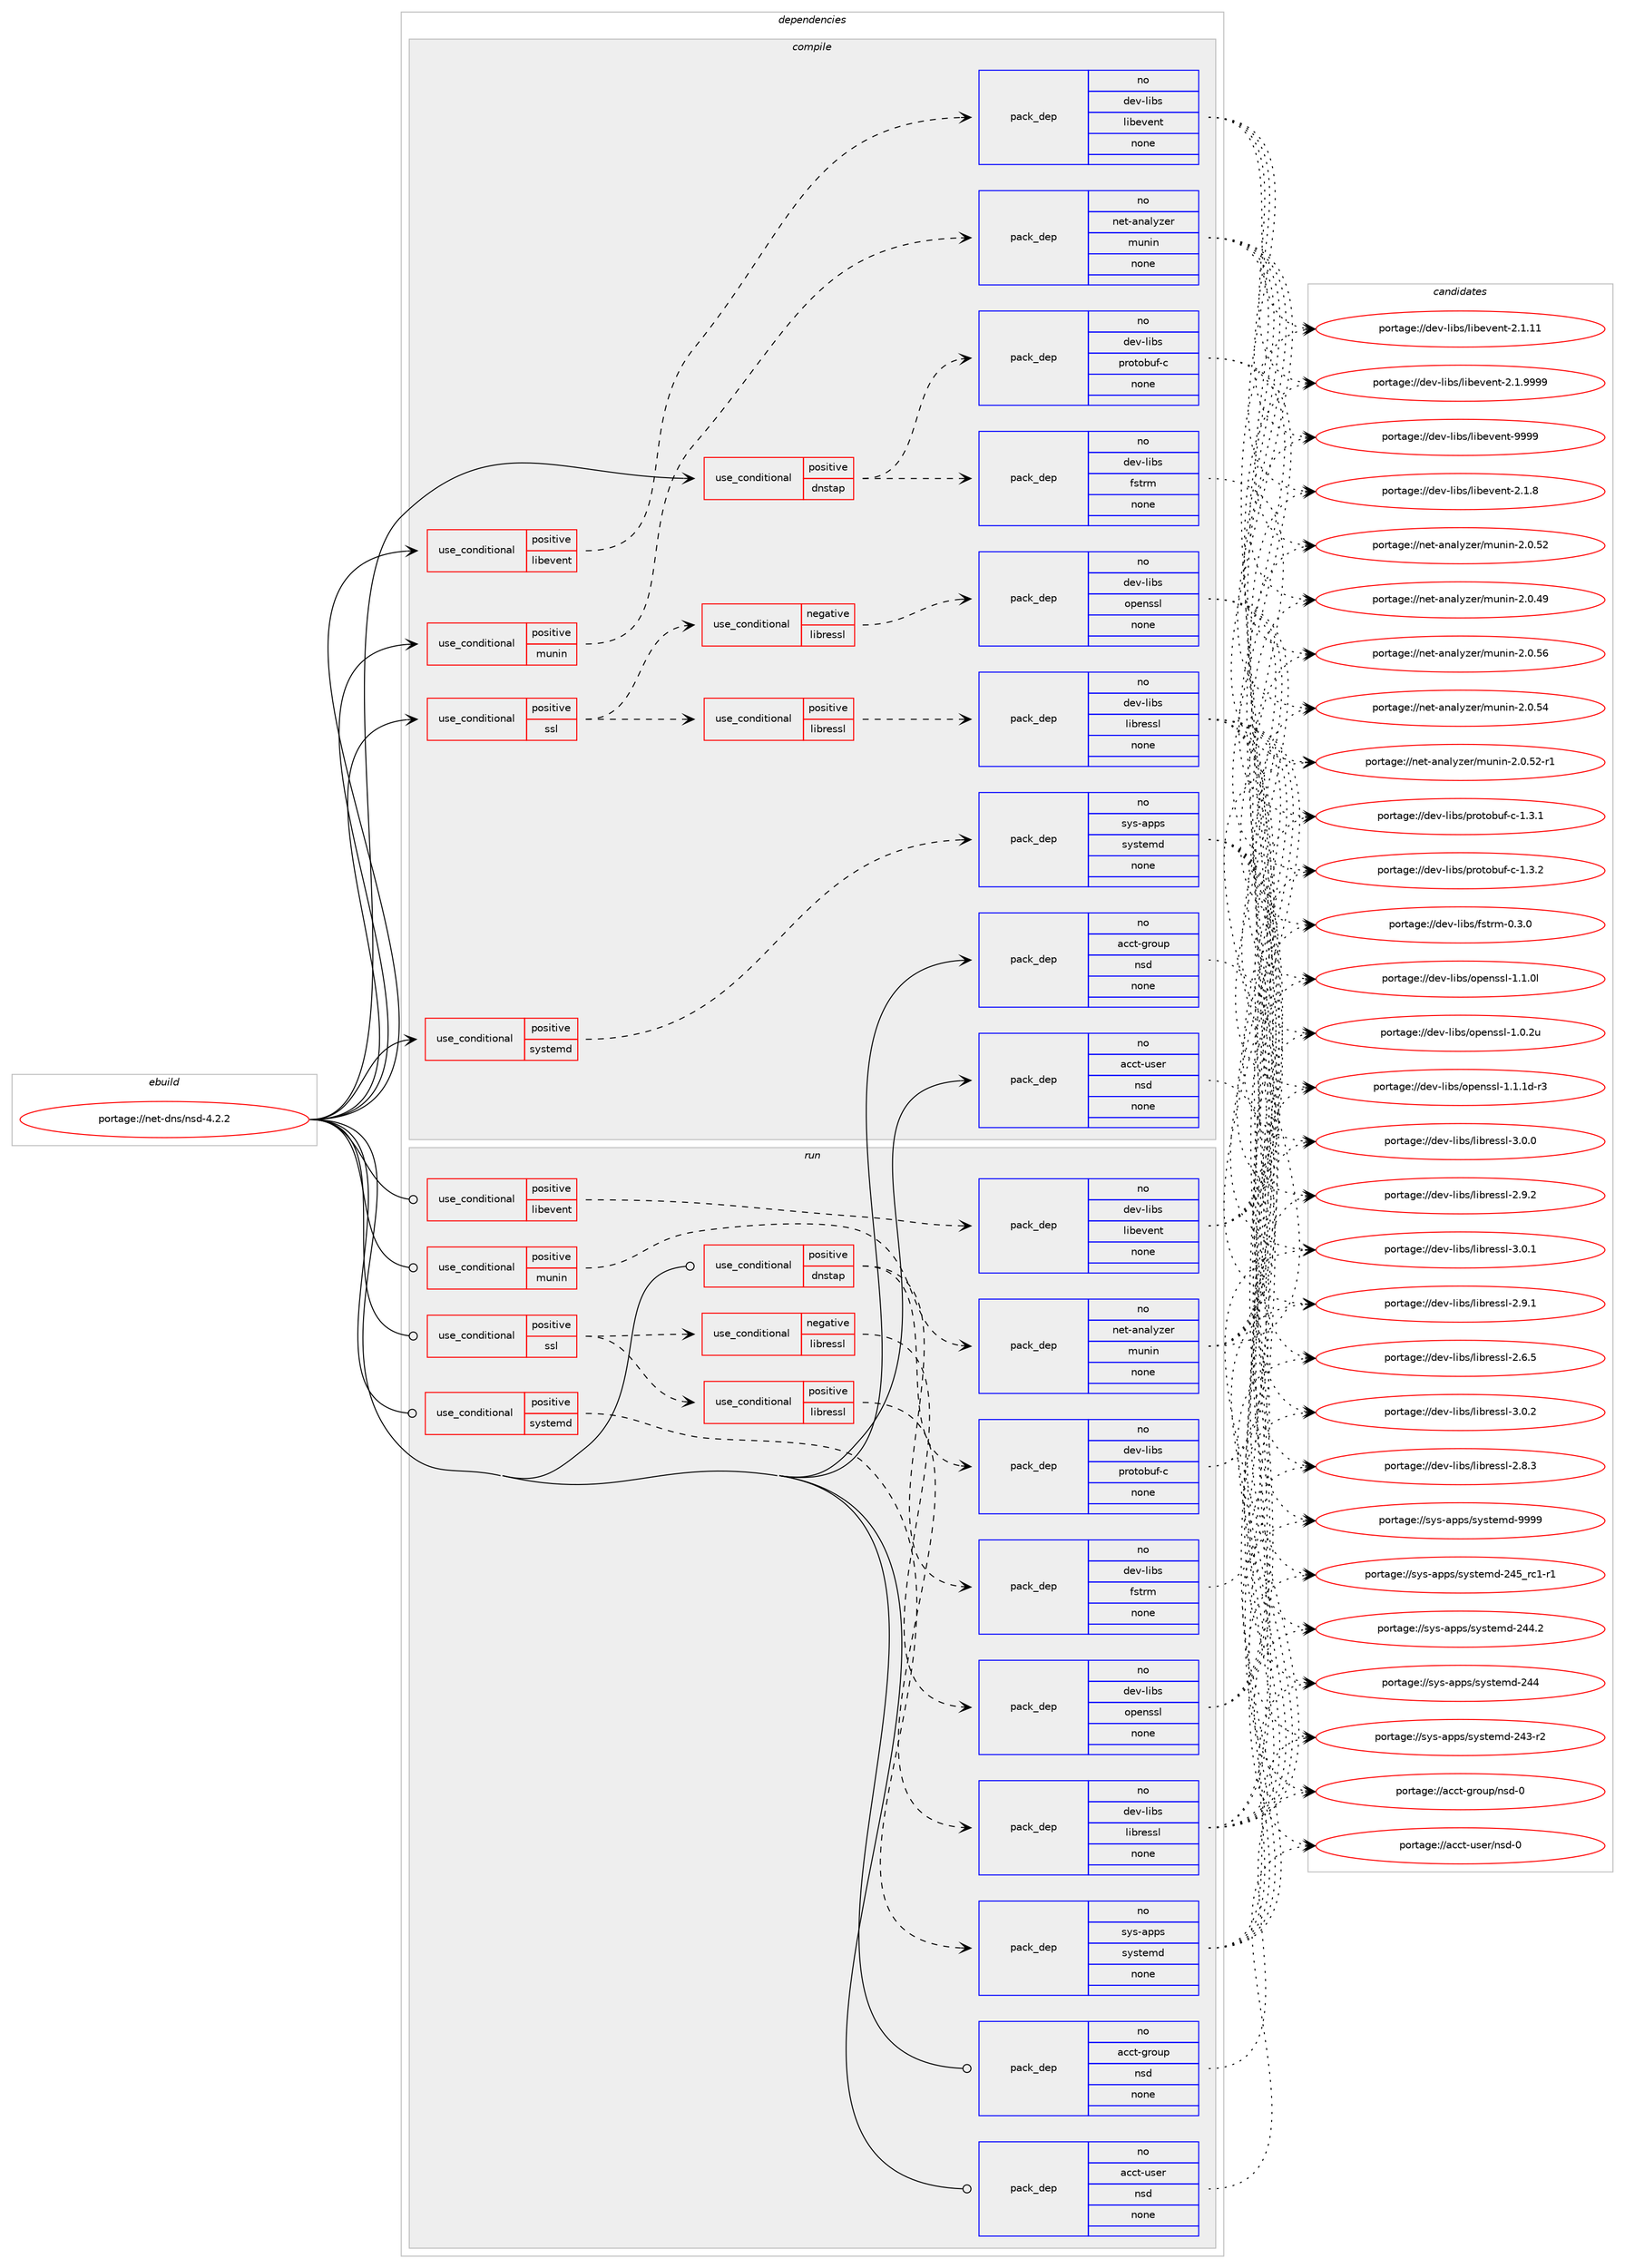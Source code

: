 digraph prolog {

# *************
# Graph options
# *************

newrank=true;
concentrate=true;
compound=true;
graph [rankdir=LR,fontname=Helvetica,fontsize=10,ranksep=1.5];#, ranksep=2.5, nodesep=0.2];
edge  [arrowhead=vee];
node  [fontname=Helvetica,fontsize=10];

# **********
# The ebuild
# **********

subgraph cluster_leftcol {
color=gray;
rank=same;
label=<<i>ebuild</i>>;
id [label="portage://net-dns/nsd-4.2.2", color=red, width=4, href="../net-dns/nsd-4.2.2.svg"];
}

# ****************
# The dependencies
# ****************

subgraph cluster_midcol {
color=gray;
label=<<i>dependencies</i>>;
subgraph cluster_compile {
fillcolor="#eeeeee";
style=filled;
label=<<i>compile</i>>;
subgraph cond33774 {
dependency152547 [label=<<TABLE BORDER="0" CELLBORDER="1" CELLSPACING="0" CELLPADDING="4"><TR><TD ROWSPAN="3" CELLPADDING="10">use_conditional</TD></TR><TR><TD>positive</TD></TR><TR><TD>dnstap</TD></TR></TABLE>>, shape=none, color=red];
subgraph pack116284 {
dependency152548 [label=<<TABLE BORDER="0" CELLBORDER="1" CELLSPACING="0" CELLPADDING="4" WIDTH="220"><TR><TD ROWSPAN="6" CELLPADDING="30">pack_dep</TD></TR><TR><TD WIDTH="110">no</TD></TR><TR><TD>dev-libs</TD></TR><TR><TD>fstrm</TD></TR><TR><TD>none</TD></TR><TR><TD></TD></TR></TABLE>>, shape=none, color=blue];
}
dependency152547:e -> dependency152548:w [weight=20,style="dashed",arrowhead="vee"];
subgraph pack116285 {
dependency152549 [label=<<TABLE BORDER="0" CELLBORDER="1" CELLSPACING="0" CELLPADDING="4" WIDTH="220"><TR><TD ROWSPAN="6" CELLPADDING="30">pack_dep</TD></TR><TR><TD WIDTH="110">no</TD></TR><TR><TD>dev-libs</TD></TR><TR><TD>protobuf-c</TD></TR><TR><TD>none</TD></TR><TR><TD></TD></TR></TABLE>>, shape=none, color=blue];
}
dependency152547:e -> dependency152549:w [weight=20,style="dashed",arrowhead="vee"];
}
id:e -> dependency152547:w [weight=20,style="solid",arrowhead="vee"];
subgraph cond33775 {
dependency152550 [label=<<TABLE BORDER="0" CELLBORDER="1" CELLSPACING="0" CELLPADDING="4"><TR><TD ROWSPAN="3" CELLPADDING="10">use_conditional</TD></TR><TR><TD>positive</TD></TR><TR><TD>libevent</TD></TR></TABLE>>, shape=none, color=red];
subgraph pack116286 {
dependency152551 [label=<<TABLE BORDER="0" CELLBORDER="1" CELLSPACING="0" CELLPADDING="4" WIDTH="220"><TR><TD ROWSPAN="6" CELLPADDING="30">pack_dep</TD></TR><TR><TD WIDTH="110">no</TD></TR><TR><TD>dev-libs</TD></TR><TR><TD>libevent</TD></TR><TR><TD>none</TD></TR><TR><TD></TD></TR></TABLE>>, shape=none, color=blue];
}
dependency152550:e -> dependency152551:w [weight=20,style="dashed",arrowhead="vee"];
}
id:e -> dependency152550:w [weight=20,style="solid",arrowhead="vee"];
subgraph cond33776 {
dependency152552 [label=<<TABLE BORDER="0" CELLBORDER="1" CELLSPACING="0" CELLPADDING="4"><TR><TD ROWSPAN="3" CELLPADDING="10">use_conditional</TD></TR><TR><TD>positive</TD></TR><TR><TD>munin</TD></TR></TABLE>>, shape=none, color=red];
subgraph pack116287 {
dependency152553 [label=<<TABLE BORDER="0" CELLBORDER="1" CELLSPACING="0" CELLPADDING="4" WIDTH="220"><TR><TD ROWSPAN="6" CELLPADDING="30">pack_dep</TD></TR><TR><TD WIDTH="110">no</TD></TR><TR><TD>net-analyzer</TD></TR><TR><TD>munin</TD></TR><TR><TD>none</TD></TR><TR><TD></TD></TR></TABLE>>, shape=none, color=blue];
}
dependency152552:e -> dependency152553:w [weight=20,style="dashed",arrowhead="vee"];
}
id:e -> dependency152552:w [weight=20,style="solid",arrowhead="vee"];
subgraph cond33777 {
dependency152554 [label=<<TABLE BORDER="0" CELLBORDER="1" CELLSPACING="0" CELLPADDING="4"><TR><TD ROWSPAN="3" CELLPADDING="10">use_conditional</TD></TR><TR><TD>positive</TD></TR><TR><TD>ssl</TD></TR></TABLE>>, shape=none, color=red];
subgraph cond33778 {
dependency152555 [label=<<TABLE BORDER="0" CELLBORDER="1" CELLSPACING="0" CELLPADDING="4"><TR><TD ROWSPAN="3" CELLPADDING="10">use_conditional</TD></TR><TR><TD>negative</TD></TR><TR><TD>libressl</TD></TR></TABLE>>, shape=none, color=red];
subgraph pack116288 {
dependency152556 [label=<<TABLE BORDER="0" CELLBORDER="1" CELLSPACING="0" CELLPADDING="4" WIDTH="220"><TR><TD ROWSPAN="6" CELLPADDING="30">pack_dep</TD></TR><TR><TD WIDTH="110">no</TD></TR><TR><TD>dev-libs</TD></TR><TR><TD>openssl</TD></TR><TR><TD>none</TD></TR><TR><TD></TD></TR></TABLE>>, shape=none, color=blue];
}
dependency152555:e -> dependency152556:w [weight=20,style="dashed",arrowhead="vee"];
}
dependency152554:e -> dependency152555:w [weight=20,style="dashed",arrowhead="vee"];
subgraph cond33779 {
dependency152557 [label=<<TABLE BORDER="0" CELLBORDER="1" CELLSPACING="0" CELLPADDING="4"><TR><TD ROWSPAN="3" CELLPADDING="10">use_conditional</TD></TR><TR><TD>positive</TD></TR><TR><TD>libressl</TD></TR></TABLE>>, shape=none, color=red];
subgraph pack116289 {
dependency152558 [label=<<TABLE BORDER="0" CELLBORDER="1" CELLSPACING="0" CELLPADDING="4" WIDTH="220"><TR><TD ROWSPAN="6" CELLPADDING="30">pack_dep</TD></TR><TR><TD WIDTH="110">no</TD></TR><TR><TD>dev-libs</TD></TR><TR><TD>libressl</TD></TR><TR><TD>none</TD></TR><TR><TD></TD></TR></TABLE>>, shape=none, color=blue];
}
dependency152557:e -> dependency152558:w [weight=20,style="dashed",arrowhead="vee"];
}
dependency152554:e -> dependency152557:w [weight=20,style="dashed",arrowhead="vee"];
}
id:e -> dependency152554:w [weight=20,style="solid",arrowhead="vee"];
subgraph cond33780 {
dependency152559 [label=<<TABLE BORDER="0" CELLBORDER="1" CELLSPACING="0" CELLPADDING="4"><TR><TD ROWSPAN="3" CELLPADDING="10">use_conditional</TD></TR><TR><TD>positive</TD></TR><TR><TD>systemd</TD></TR></TABLE>>, shape=none, color=red];
subgraph pack116290 {
dependency152560 [label=<<TABLE BORDER="0" CELLBORDER="1" CELLSPACING="0" CELLPADDING="4" WIDTH="220"><TR><TD ROWSPAN="6" CELLPADDING="30">pack_dep</TD></TR><TR><TD WIDTH="110">no</TD></TR><TR><TD>sys-apps</TD></TR><TR><TD>systemd</TD></TR><TR><TD>none</TD></TR><TR><TD></TD></TR></TABLE>>, shape=none, color=blue];
}
dependency152559:e -> dependency152560:w [weight=20,style="dashed",arrowhead="vee"];
}
id:e -> dependency152559:w [weight=20,style="solid",arrowhead="vee"];
subgraph pack116291 {
dependency152561 [label=<<TABLE BORDER="0" CELLBORDER="1" CELLSPACING="0" CELLPADDING="4" WIDTH="220"><TR><TD ROWSPAN="6" CELLPADDING="30">pack_dep</TD></TR><TR><TD WIDTH="110">no</TD></TR><TR><TD>acct-group</TD></TR><TR><TD>nsd</TD></TR><TR><TD>none</TD></TR><TR><TD></TD></TR></TABLE>>, shape=none, color=blue];
}
id:e -> dependency152561:w [weight=20,style="solid",arrowhead="vee"];
subgraph pack116292 {
dependency152562 [label=<<TABLE BORDER="0" CELLBORDER="1" CELLSPACING="0" CELLPADDING="4" WIDTH="220"><TR><TD ROWSPAN="6" CELLPADDING="30">pack_dep</TD></TR><TR><TD WIDTH="110">no</TD></TR><TR><TD>acct-user</TD></TR><TR><TD>nsd</TD></TR><TR><TD>none</TD></TR><TR><TD></TD></TR></TABLE>>, shape=none, color=blue];
}
id:e -> dependency152562:w [weight=20,style="solid",arrowhead="vee"];
}
subgraph cluster_compileandrun {
fillcolor="#eeeeee";
style=filled;
label=<<i>compile and run</i>>;
}
subgraph cluster_run {
fillcolor="#eeeeee";
style=filled;
label=<<i>run</i>>;
subgraph cond33781 {
dependency152563 [label=<<TABLE BORDER="0" CELLBORDER="1" CELLSPACING="0" CELLPADDING="4"><TR><TD ROWSPAN="3" CELLPADDING="10">use_conditional</TD></TR><TR><TD>positive</TD></TR><TR><TD>dnstap</TD></TR></TABLE>>, shape=none, color=red];
subgraph pack116293 {
dependency152564 [label=<<TABLE BORDER="0" CELLBORDER="1" CELLSPACING="0" CELLPADDING="4" WIDTH="220"><TR><TD ROWSPAN="6" CELLPADDING="30">pack_dep</TD></TR><TR><TD WIDTH="110">no</TD></TR><TR><TD>dev-libs</TD></TR><TR><TD>fstrm</TD></TR><TR><TD>none</TD></TR><TR><TD></TD></TR></TABLE>>, shape=none, color=blue];
}
dependency152563:e -> dependency152564:w [weight=20,style="dashed",arrowhead="vee"];
subgraph pack116294 {
dependency152565 [label=<<TABLE BORDER="0" CELLBORDER="1" CELLSPACING="0" CELLPADDING="4" WIDTH="220"><TR><TD ROWSPAN="6" CELLPADDING="30">pack_dep</TD></TR><TR><TD WIDTH="110">no</TD></TR><TR><TD>dev-libs</TD></TR><TR><TD>protobuf-c</TD></TR><TR><TD>none</TD></TR><TR><TD></TD></TR></TABLE>>, shape=none, color=blue];
}
dependency152563:e -> dependency152565:w [weight=20,style="dashed",arrowhead="vee"];
}
id:e -> dependency152563:w [weight=20,style="solid",arrowhead="odot"];
subgraph cond33782 {
dependency152566 [label=<<TABLE BORDER="0" CELLBORDER="1" CELLSPACING="0" CELLPADDING="4"><TR><TD ROWSPAN="3" CELLPADDING="10">use_conditional</TD></TR><TR><TD>positive</TD></TR><TR><TD>libevent</TD></TR></TABLE>>, shape=none, color=red];
subgraph pack116295 {
dependency152567 [label=<<TABLE BORDER="0" CELLBORDER="1" CELLSPACING="0" CELLPADDING="4" WIDTH="220"><TR><TD ROWSPAN="6" CELLPADDING="30">pack_dep</TD></TR><TR><TD WIDTH="110">no</TD></TR><TR><TD>dev-libs</TD></TR><TR><TD>libevent</TD></TR><TR><TD>none</TD></TR><TR><TD></TD></TR></TABLE>>, shape=none, color=blue];
}
dependency152566:e -> dependency152567:w [weight=20,style="dashed",arrowhead="vee"];
}
id:e -> dependency152566:w [weight=20,style="solid",arrowhead="odot"];
subgraph cond33783 {
dependency152568 [label=<<TABLE BORDER="0" CELLBORDER="1" CELLSPACING="0" CELLPADDING="4"><TR><TD ROWSPAN="3" CELLPADDING="10">use_conditional</TD></TR><TR><TD>positive</TD></TR><TR><TD>munin</TD></TR></TABLE>>, shape=none, color=red];
subgraph pack116296 {
dependency152569 [label=<<TABLE BORDER="0" CELLBORDER="1" CELLSPACING="0" CELLPADDING="4" WIDTH="220"><TR><TD ROWSPAN="6" CELLPADDING="30">pack_dep</TD></TR><TR><TD WIDTH="110">no</TD></TR><TR><TD>net-analyzer</TD></TR><TR><TD>munin</TD></TR><TR><TD>none</TD></TR><TR><TD></TD></TR></TABLE>>, shape=none, color=blue];
}
dependency152568:e -> dependency152569:w [weight=20,style="dashed",arrowhead="vee"];
}
id:e -> dependency152568:w [weight=20,style="solid",arrowhead="odot"];
subgraph cond33784 {
dependency152570 [label=<<TABLE BORDER="0" CELLBORDER="1" CELLSPACING="0" CELLPADDING="4"><TR><TD ROWSPAN="3" CELLPADDING="10">use_conditional</TD></TR><TR><TD>positive</TD></TR><TR><TD>ssl</TD></TR></TABLE>>, shape=none, color=red];
subgraph cond33785 {
dependency152571 [label=<<TABLE BORDER="0" CELLBORDER="1" CELLSPACING="0" CELLPADDING="4"><TR><TD ROWSPAN="3" CELLPADDING="10">use_conditional</TD></TR><TR><TD>negative</TD></TR><TR><TD>libressl</TD></TR></TABLE>>, shape=none, color=red];
subgraph pack116297 {
dependency152572 [label=<<TABLE BORDER="0" CELLBORDER="1" CELLSPACING="0" CELLPADDING="4" WIDTH="220"><TR><TD ROWSPAN="6" CELLPADDING="30">pack_dep</TD></TR><TR><TD WIDTH="110">no</TD></TR><TR><TD>dev-libs</TD></TR><TR><TD>openssl</TD></TR><TR><TD>none</TD></TR><TR><TD></TD></TR></TABLE>>, shape=none, color=blue];
}
dependency152571:e -> dependency152572:w [weight=20,style="dashed",arrowhead="vee"];
}
dependency152570:e -> dependency152571:w [weight=20,style="dashed",arrowhead="vee"];
subgraph cond33786 {
dependency152573 [label=<<TABLE BORDER="0" CELLBORDER="1" CELLSPACING="0" CELLPADDING="4"><TR><TD ROWSPAN="3" CELLPADDING="10">use_conditional</TD></TR><TR><TD>positive</TD></TR><TR><TD>libressl</TD></TR></TABLE>>, shape=none, color=red];
subgraph pack116298 {
dependency152574 [label=<<TABLE BORDER="0" CELLBORDER="1" CELLSPACING="0" CELLPADDING="4" WIDTH="220"><TR><TD ROWSPAN="6" CELLPADDING="30">pack_dep</TD></TR><TR><TD WIDTH="110">no</TD></TR><TR><TD>dev-libs</TD></TR><TR><TD>libressl</TD></TR><TR><TD>none</TD></TR><TR><TD></TD></TR></TABLE>>, shape=none, color=blue];
}
dependency152573:e -> dependency152574:w [weight=20,style="dashed",arrowhead="vee"];
}
dependency152570:e -> dependency152573:w [weight=20,style="dashed",arrowhead="vee"];
}
id:e -> dependency152570:w [weight=20,style="solid",arrowhead="odot"];
subgraph cond33787 {
dependency152575 [label=<<TABLE BORDER="0" CELLBORDER="1" CELLSPACING="0" CELLPADDING="4"><TR><TD ROWSPAN="3" CELLPADDING="10">use_conditional</TD></TR><TR><TD>positive</TD></TR><TR><TD>systemd</TD></TR></TABLE>>, shape=none, color=red];
subgraph pack116299 {
dependency152576 [label=<<TABLE BORDER="0" CELLBORDER="1" CELLSPACING="0" CELLPADDING="4" WIDTH="220"><TR><TD ROWSPAN="6" CELLPADDING="30">pack_dep</TD></TR><TR><TD WIDTH="110">no</TD></TR><TR><TD>sys-apps</TD></TR><TR><TD>systemd</TD></TR><TR><TD>none</TD></TR><TR><TD></TD></TR></TABLE>>, shape=none, color=blue];
}
dependency152575:e -> dependency152576:w [weight=20,style="dashed",arrowhead="vee"];
}
id:e -> dependency152575:w [weight=20,style="solid",arrowhead="odot"];
subgraph pack116300 {
dependency152577 [label=<<TABLE BORDER="0" CELLBORDER="1" CELLSPACING="0" CELLPADDING="4" WIDTH="220"><TR><TD ROWSPAN="6" CELLPADDING="30">pack_dep</TD></TR><TR><TD WIDTH="110">no</TD></TR><TR><TD>acct-group</TD></TR><TR><TD>nsd</TD></TR><TR><TD>none</TD></TR><TR><TD></TD></TR></TABLE>>, shape=none, color=blue];
}
id:e -> dependency152577:w [weight=20,style="solid",arrowhead="odot"];
subgraph pack116301 {
dependency152578 [label=<<TABLE BORDER="0" CELLBORDER="1" CELLSPACING="0" CELLPADDING="4" WIDTH="220"><TR><TD ROWSPAN="6" CELLPADDING="30">pack_dep</TD></TR><TR><TD WIDTH="110">no</TD></TR><TR><TD>acct-user</TD></TR><TR><TD>nsd</TD></TR><TR><TD>none</TD></TR><TR><TD></TD></TR></TABLE>>, shape=none, color=blue];
}
id:e -> dependency152578:w [weight=20,style="solid",arrowhead="odot"];
}
}

# **************
# The candidates
# **************

subgraph cluster_choices {
rank=same;
color=gray;
label=<<i>candidates</i>>;

subgraph choice116284 {
color=black;
nodesep=1;
choice100101118451081059811547102115116114109454846514648 [label="portage://dev-libs/fstrm-0.3.0", color=red, width=4,href="../dev-libs/fstrm-0.3.0.svg"];
dependency152548:e -> choice100101118451081059811547102115116114109454846514648:w [style=dotted,weight="100"];
}
subgraph choice116285 {
color=black;
nodesep=1;
choice100101118451081059811547112114111116111981171024599454946514650 [label="portage://dev-libs/protobuf-c-1.3.2", color=red, width=4,href="../dev-libs/protobuf-c-1.3.2.svg"];
choice100101118451081059811547112114111116111981171024599454946514649 [label="portage://dev-libs/protobuf-c-1.3.1", color=red, width=4,href="../dev-libs/protobuf-c-1.3.1.svg"];
dependency152549:e -> choice100101118451081059811547112114111116111981171024599454946514650:w [style=dotted,weight="100"];
dependency152549:e -> choice100101118451081059811547112114111116111981171024599454946514649:w [style=dotted,weight="100"];
}
subgraph choice116286 {
color=black;
nodesep=1;
choice100101118451081059811547108105981011181011101164557575757 [label="portage://dev-libs/libevent-9999", color=red, width=4,href="../dev-libs/libevent-9999.svg"];
choice10010111845108105981154710810598101118101110116455046494657575757 [label="portage://dev-libs/libevent-2.1.9999", color=red, width=4,href="../dev-libs/libevent-2.1.9999.svg"];
choice10010111845108105981154710810598101118101110116455046494656 [label="portage://dev-libs/libevent-2.1.8", color=red, width=4,href="../dev-libs/libevent-2.1.8.svg"];
choice1001011184510810598115471081059810111810111011645504649464949 [label="portage://dev-libs/libevent-2.1.11", color=red, width=4,href="../dev-libs/libevent-2.1.11.svg"];
dependency152551:e -> choice100101118451081059811547108105981011181011101164557575757:w [style=dotted,weight="100"];
dependency152551:e -> choice10010111845108105981154710810598101118101110116455046494657575757:w [style=dotted,weight="100"];
dependency152551:e -> choice10010111845108105981154710810598101118101110116455046494656:w [style=dotted,weight="100"];
dependency152551:e -> choice1001011184510810598115471081059810111810111011645504649464949:w [style=dotted,weight="100"];
}
subgraph choice116287 {
color=black;
nodesep=1;
choice1101011164597110971081211221011144710911711010511045504648465354 [label="portage://net-analyzer/munin-2.0.56", color=red, width=4,href="../net-analyzer/munin-2.0.56.svg"];
choice1101011164597110971081211221011144710911711010511045504648465352 [label="portage://net-analyzer/munin-2.0.54", color=red, width=4,href="../net-analyzer/munin-2.0.54.svg"];
choice11010111645971109710812112210111447109117110105110455046484653504511449 [label="portage://net-analyzer/munin-2.0.52-r1", color=red, width=4,href="../net-analyzer/munin-2.0.52-r1.svg"];
choice1101011164597110971081211221011144710911711010511045504648465350 [label="portage://net-analyzer/munin-2.0.52", color=red, width=4,href="../net-analyzer/munin-2.0.52.svg"];
choice1101011164597110971081211221011144710911711010511045504648465257 [label="portage://net-analyzer/munin-2.0.49", color=red, width=4,href="../net-analyzer/munin-2.0.49.svg"];
dependency152553:e -> choice1101011164597110971081211221011144710911711010511045504648465354:w [style=dotted,weight="100"];
dependency152553:e -> choice1101011164597110971081211221011144710911711010511045504648465352:w [style=dotted,weight="100"];
dependency152553:e -> choice11010111645971109710812112210111447109117110105110455046484653504511449:w [style=dotted,weight="100"];
dependency152553:e -> choice1101011164597110971081211221011144710911711010511045504648465350:w [style=dotted,weight="100"];
dependency152553:e -> choice1101011164597110971081211221011144710911711010511045504648465257:w [style=dotted,weight="100"];
}
subgraph choice116288 {
color=black;
nodesep=1;
choice1001011184510810598115471111121011101151151084549464946491004511451 [label="portage://dev-libs/openssl-1.1.1d-r3", color=red, width=4,href="../dev-libs/openssl-1.1.1d-r3.svg"];
choice100101118451081059811547111112101110115115108454946494648108 [label="portage://dev-libs/openssl-1.1.0l", color=red, width=4,href="../dev-libs/openssl-1.1.0l.svg"];
choice100101118451081059811547111112101110115115108454946484650117 [label="portage://dev-libs/openssl-1.0.2u", color=red, width=4,href="../dev-libs/openssl-1.0.2u.svg"];
dependency152556:e -> choice1001011184510810598115471111121011101151151084549464946491004511451:w [style=dotted,weight="100"];
dependency152556:e -> choice100101118451081059811547111112101110115115108454946494648108:w [style=dotted,weight="100"];
dependency152556:e -> choice100101118451081059811547111112101110115115108454946484650117:w [style=dotted,weight="100"];
}
subgraph choice116289 {
color=black;
nodesep=1;
choice10010111845108105981154710810598114101115115108455146484650 [label="portage://dev-libs/libressl-3.0.2", color=red, width=4,href="../dev-libs/libressl-3.0.2.svg"];
choice10010111845108105981154710810598114101115115108455146484649 [label="portage://dev-libs/libressl-3.0.1", color=red, width=4,href="../dev-libs/libressl-3.0.1.svg"];
choice10010111845108105981154710810598114101115115108455146484648 [label="portage://dev-libs/libressl-3.0.0", color=red, width=4,href="../dev-libs/libressl-3.0.0.svg"];
choice10010111845108105981154710810598114101115115108455046574650 [label="portage://dev-libs/libressl-2.9.2", color=red, width=4,href="../dev-libs/libressl-2.9.2.svg"];
choice10010111845108105981154710810598114101115115108455046574649 [label="portage://dev-libs/libressl-2.9.1", color=red, width=4,href="../dev-libs/libressl-2.9.1.svg"];
choice10010111845108105981154710810598114101115115108455046564651 [label="portage://dev-libs/libressl-2.8.3", color=red, width=4,href="../dev-libs/libressl-2.8.3.svg"];
choice10010111845108105981154710810598114101115115108455046544653 [label="portage://dev-libs/libressl-2.6.5", color=red, width=4,href="../dev-libs/libressl-2.6.5.svg"];
dependency152558:e -> choice10010111845108105981154710810598114101115115108455146484650:w [style=dotted,weight="100"];
dependency152558:e -> choice10010111845108105981154710810598114101115115108455146484649:w [style=dotted,weight="100"];
dependency152558:e -> choice10010111845108105981154710810598114101115115108455146484648:w [style=dotted,weight="100"];
dependency152558:e -> choice10010111845108105981154710810598114101115115108455046574650:w [style=dotted,weight="100"];
dependency152558:e -> choice10010111845108105981154710810598114101115115108455046574649:w [style=dotted,weight="100"];
dependency152558:e -> choice10010111845108105981154710810598114101115115108455046564651:w [style=dotted,weight="100"];
dependency152558:e -> choice10010111845108105981154710810598114101115115108455046544653:w [style=dotted,weight="100"];
}
subgraph choice116290 {
color=black;
nodesep=1;
choice1151211154597112112115471151211151161011091004557575757 [label="portage://sys-apps/systemd-9999", color=red, width=4,href="../sys-apps/systemd-9999.svg"];
choice115121115459711211211547115121115116101109100455052539511499494511449 [label="portage://sys-apps/systemd-245_rc1-r1", color=red, width=4,href="../sys-apps/systemd-245_rc1-r1.svg"];
choice115121115459711211211547115121115116101109100455052524650 [label="portage://sys-apps/systemd-244.2", color=red, width=4,href="../sys-apps/systemd-244.2.svg"];
choice11512111545971121121154711512111511610110910045505252 [label="portage://sys-apps/systemd-244", color=red, width=4,href="../sys-apps/systemd-244.svg"];
choice115121115459711211211547115121115116101109100455052514511450 [label="portage://sys-apps/systemd-243-r2", color=red, width=4,href="../sys-apps/systemd-243-r2.svg"];
dependency152560:e -> choice1151211154597112112115471151211151161011091004557575757:w [style=dotted,weight="100"];
dependency152560:e -> choice115121115459711211211547115121115116101109100455052539511499494511449:w [style=dotted,weight="100"];
dependency152560:e -> choice115121115459711211211547115121115116101109100455052524650:w [style=dotted,weight="100"];
dependency152560:e -> choice11512111545971121121154711512111511610110910045505252:w [style=dotted,weight="100"];
dependency152560:e -> choice115121115459711211211547115121115116101109100455052514511450:w [style=dotted,weight="100"];
}
subgraph choice116291 {
color=black;
nodesep=1;
choice97999911645103114111117112471101151004548 [label="portage://acct-group/nsd-0", color=red, width=4,href="../acct-group/nsd-0.svg"];
dependency152561:e -> choice97999911645103114111117112471101151004548:w [style=dotted,weight="100"];
}
subgraph choice116292 {
color=black;
nodesep=1;
choice97999911645117115101114471101151004548 [label="portage://acct-user/nsd-0", color=red, width=4,href="../acct-user/nsd-0.svg"];
dependency152562:e -> choice97999911645117115101114471101151004548:w [style=dotted,weight="100"];
}
subgraph choice116293 {
color=black;
nodesep=1;
choice100101118451081059811547102115116114109454846514648 [label="portage://dev-libs/fstrm-0.3.0", color=red, width=4,href="../dev-libs/fstrm-0.3.0.svg"];
dependency152564:e -> choice100101118451081059811547102115116114109454846514648:w [style=dotted,weight="100"];
}
subgraph choice116294 {
color=black;
nodesep=1;
choice100101118451081059811547112114111116111981171024599454946514650 [label="portage://dev-libs/protobuf-c-1.3.2", color=red, width=4,href="../dev-libs/protobuf-c-1.3.2.svg"];
choice100101118451081059811547112114111116111981171024599454946514649 [label="portage://dev-libs/protobuf-c-1.3.1", color=red, width=4,href="../dev-libs/protobuf-c-1.3.1.svg"];
dependency152565:e -> choice100101118451081059811547112114111116111981171024599454946514650:w [style=dotted,weight="100"];
dependency152565:e -> choice100101118451081059811547112114111116111981171024599454946514649:w [style=dotted,weight="100"];
}
subgraph choice116295 {
color=black;
nodesep=1;
choice100101118451081059811547108105981011181011101164557575757 [label="portage://dev-libs/libevent-9999", color=red, width=4,href="../dev-libs/libevent-9999.svg"];
choice10010111845108105981154710810598101118101110116455046494657575757 [label="portage://dev-libs/libevent-2.1.9999", color=red, width=4,href="../dev-libs/libevent-2.1.9999.svg"];
choice10010111845108105981154710810598101118101110116455046494656 [label="portage://dev-libs/libevent-2.1.8", color=red, width=4,href="../dev-libs/libevent-2.1.8.svg"];
choice1001011184510810598115471081059810111810111011645504649464949 [label="portage://dev-libs/libevent-2.1.11", color=red, width=4,href="../dev-libs/libevent-2.1.11.svg"];
dependency152567:e -> choice100101118451081059811547108105981011181011101164557575757:w [style=dotted,weight="100"];
dependency152567:e -> choice10010111845108105981154710810598101118101110116455046494657575757:w [style=dotted,weight="100"];
dependency152567:e -> choice10010111845108105981154710810598101118101110116455046494656:w [style=dotted,weight="100"];
dependency152567:e -> choice1001011184510810598115471081059810111810111011645504649464949:w [style=dotted,weight="100"];
}
subgraph choice116296 {
color=black;
nodesep=1;
choice1101011164597110971081211221011144710911711010511045504648465354 [label="portage://net-analyzer/munin-2.0.56", color=red, width=4,href="../net-analyzer/munin-2.0.56.svg"];
choice1101011164597110971081211221011144710911711010511045504648465352 [label="portage://net-analyzer/munin-2.0.54", color=red, width=4,href="../net-analyzer/munin-2.0.54.svg"];
choice11010111645971109710812112210111447109117110105110455046484653504511449 [label="portage://net-analyzer/munin-2.0.52-r1", color=red, width=4,href="../net-analyzer/munin-2.0.52-r1.svg"];
choice1101011164597110971081211221011144710911711010511045504648465350 [label="portage://net-analyzer/munin-2.0.52", color=red, width=4,href="../net-analyzer/munin-2.0.52.svg"];
choice1101011164597110971081211221011144710911711010511045504648465257 [label="portage://net-analyzer/munin-2.0.49", color=red, width=4,href="../net-analyzer/munin-2.0.49.svg"];
dependency152569:e -> choice1101011164597110971081211221011144710911711010511045504648465354:w [style=dotted,weight="100"];
dependency152569:e -> choice1101011164597110971081211221011144710911711010511045504648465352:w [style=dotted,weight="100"];
dependency152569:e -> choice11010111645971109710812112210111447109117110105110455046484653504511449:w [style=dotted,weight="100"];
dependency152569:e -> choice1101011164597110971081211221011144710911711010511045504648465350:w [style=dotted,weight="100"];
dependency152569:e -> choice1101011164597110971081211221011144710911711010511045504648465257:w [style=dotted,weight="100"];
}
subgraph choice116297 {
color=black;
nodesep=1;
choice1001011184510810598115471111121011101151151084549464946491004511451 [label="portage://dev-libs/openssl-1.1.1d-r3", color=red, width=4,href="../dev-libs/openssl-1.1.1d-r3.svg"];
choice100101118451081059811547111112101110115115108454946494648108 [label="portage://dev-libs/openssl-1.1.0l", color=red, width=4,href="../dev-libs/openssl-1.1.0l.svg"];
choice100101118451081059811547111112101110115115108454946484650117 [label="portage://dev-libs/openssl-1.0.2u", color=red, width=4,href="../dev-libs/openssl-1.0.2u.svg"];
dependency152572:e -> choice1001011184510810598115471111121011101151151084549464946491004511451:w [style=dotted,weight="100"];
dependency152572:e -> choice100101118451081059811547111112101110115115108454946494648108:w [style=dotted,weight="100"];
dependency152572:e -> choice100101118451081059811547111112101110115115108454946484650117:w [style=dotted,weight="100"];
}
subgraph choice116298 {
color=black;
nodesep=1;
choice10010111845108105981154710810598114101115115108455146484650 [label="portage://dev-libs/libressl-3.0.2", color=red, width=4,href="../dev-libs/libressl-3.0.2.svg"];
choice10010111845108105981154710810598114101115115108455146484649 [label="portage://dev-libs/libressl-3.0.1", color=red, width=4,href="../dev-libs/libressl-3.0.1.svg"];
choice10010111845108105981154710810598114101115115108455146484648 [label="portage://dev-libs/libressl-3.0.0", color=red, width=4,href="../dev-libs/libressl-3.0.0.svg"];
choice10010111845108105981154710810598114101115115108455046574650 [label="portage://dev-libs/libressl-2.9.2", color=red, width=4,href="../dev-libs/libressl-2.9.2.svg"];
choice10010111845108105981154710810598114101115115108455046574649 [label="portage://dev-libs/libressl-2.9.1", color=red, width=4,href="../dev-libs/libressl-2.9.1.svg"];
choice10010111845108105981154710810598114101115115108455046564651 [label="portage://dev-libs/libressl-2.8.3", color=red, width=4,href="../dev-libs/libressl-2.8.3.svg"];
choice10010111845108105981154710810598114101115115108455046544653 [label="portage://dev-libs/libressl-2.6.5", color=red, width=4,href="../dev-libs/libressl-2.6.5.svg"];
dependency152574:e -> choice10010111845108105981154710810598114101115115108455146484650:w [style=dotted,weight="100"];
dependency152574:e -> choice10010111845108105981154710810598114101115115108455146484649:w [style=dotted,weight="100"];
dependency152574:e -> choice10010111845108105981154710810598114101115115108455146484648:w [style=dotted,weight="100"];
dependency152574:e -> choice10010111845108105981154710810598114101115115108455046574650:w [style=dotted,weight="100"];
dependency152574:e -> choice10010111845108105981154710810598114101115115108455046574649:w [style=dotted,weight="100"];
dependency152574:e -> choice10010111845108105981154710810598114101115115108455046564651:w [style=dotted,weight="100"];
dependency152574:e -> choice10010111845108105981154710810598114101115115108455046544653:w [style=dotted,weight="100"];
}
subgraph choice116299 {
color=black;
nodesep=1;
choice1151211154597112112115471151211151161011091004557575757 [label="portage://sys-apps/systemd-9999", color=red, width=4,href="../sys-apps/systemd-9999.svg"];
choice115121115459711211211547115121115116101109100455052539511499494511449 [label="portage://sys-apps/systemd-245_rc1-r1", color=red, width=4,href="../sys-apps/systemd-245_rc1-r1.svg"];
choice115121115459711211211547115121115116101109100455052524650 [label="portage://sys-apps/systemd-244.2", color=red, width=4,href="../sys-apps/systemd-244.2.svg"];
choice11512111545971121121154711512111511610110910045505252 [label="portage://sys-apps/systemd-244", color=red, width=4,href="../sys-apps/systemd-244.svg"];
choice115121115459711211211547115121115116101109100455052514511450 [label="portage://sys-apps/systemd-243-r2", color=red, width=4,href="../sys-apps/systemd-243-r2.svg"];
dependency152576:e -> choice1151211154597112112115471151211151161011091004557575757:w [style=dotted,weight="100"];
dependency152576:e -> choice115121115459711211211547115121115116101109100455052539511499494511449:w [style=dotted,weight="100"];
dependency152576:e -> choice115121115459711211211547115121115116101109100455052524650:w [style=dotted,weight="100"];
dependency152576:e -> choice11512111545971121121154711512111511610110910045505252:w [style=dotted,weight="100"];
dependency152576:e -> choice115121115459711211211547115121115116101109100455052514511450:w [style=dotted,weight="100"];
}
subgraph choice116300 {
color=black;
nodesep=1;
choice97999911645103114111117112471101151004548 [label="portage://acct-group/nsd-0", color=red, width=4,href="../acct-group/nsd-0.svg"];
dependency152577:e -> choice97999911645103114111117112471101151004548:w [style=dotted,weight="100"];
}
subgraph choice116301 {
color=black;
nodesep=1;
choice97999911645117115101114471101151004548 [label="portage://acct-user/nsd-0", color=red, width=4,href="../acct-user/nsd-0.svg"];
dependency152578:e -> choice97999911645117115101114471101151004548:w [style=dotted,weight="100"];
}
}

}
